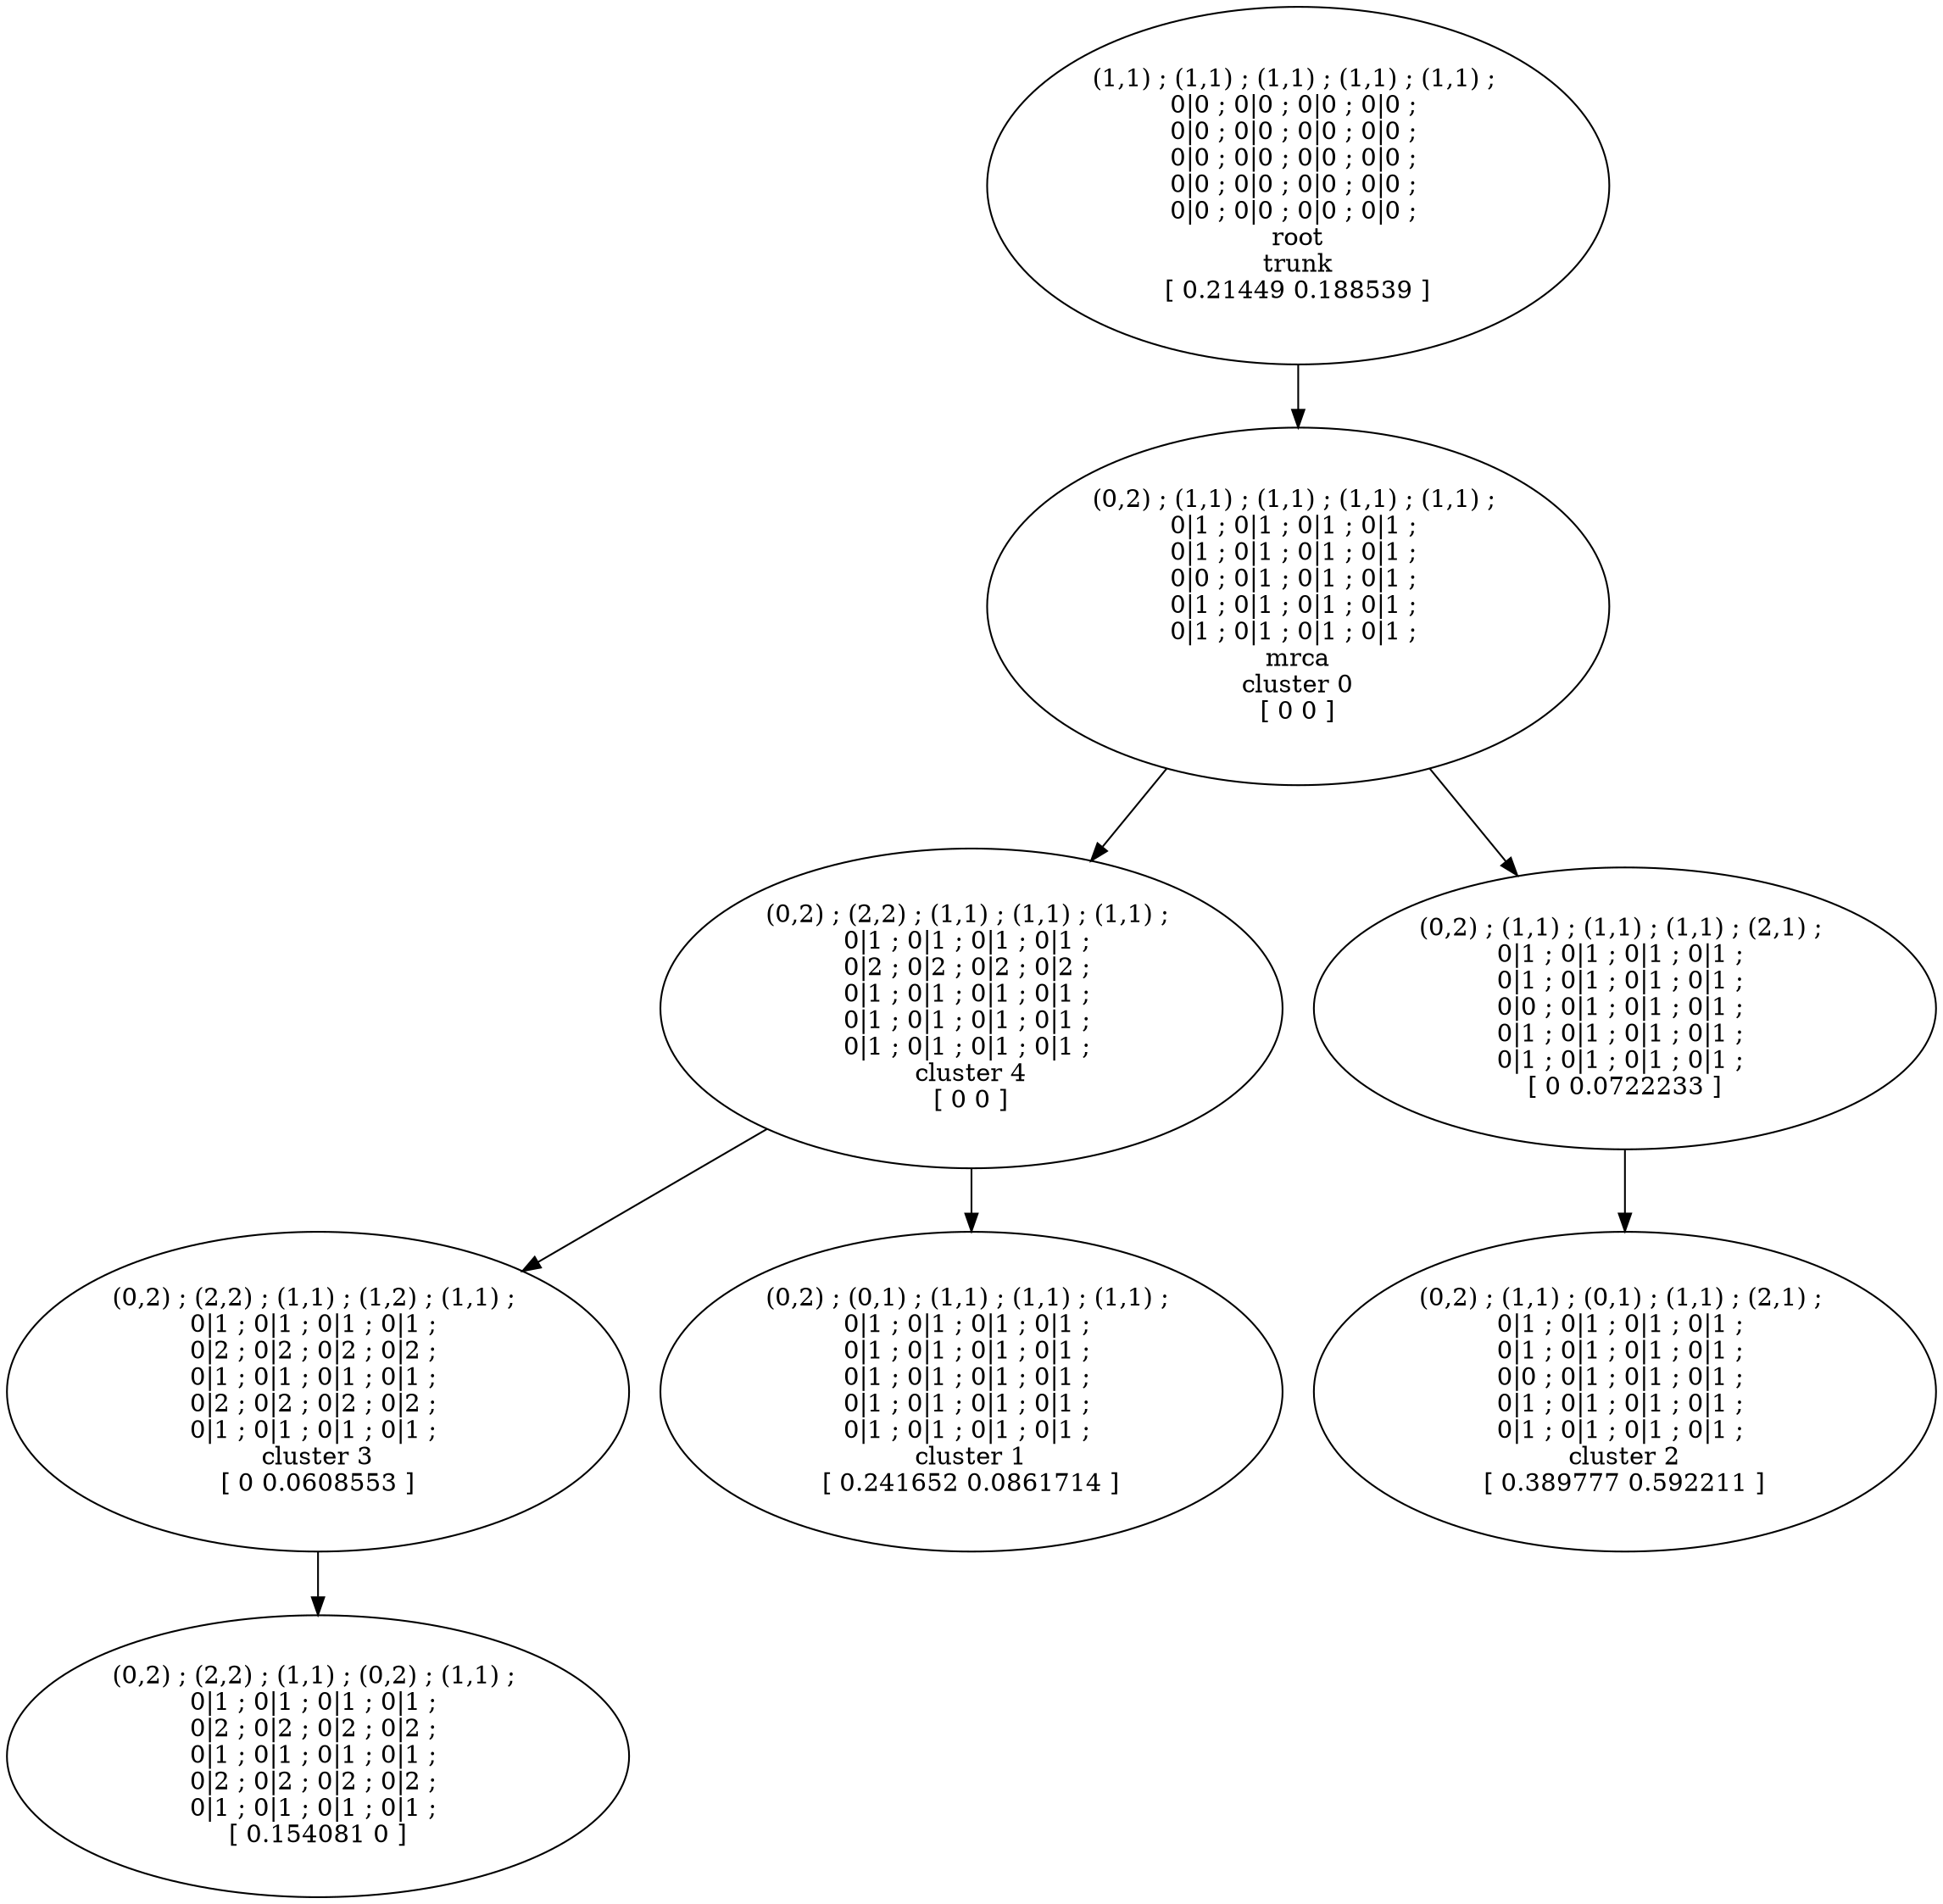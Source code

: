 digraph T {
	8 [label="(1,1) ; (1,1) ; (1,1) ; (1,1) ; (1,1) ; \n0|0 ; 0|0 ; 0|0 ; 0|0 ; \n0|0 ; 0|0 ; 0|0 ; 0|0 ; \n0|0 ; 0|0 ; 0|0 ; 0|0 ; \n0|0 ; 0|0 ; 0|0 ; 0|0 ; \n0|0 ; 0|0 ; 0|0 ; 0|0 ; \nroot\ntrunk\n[ 0.21449 0.188539 ]"]
	7 [label="(0,2) ; (2,2) ; (1,1) ; (1,2) ; (1,1) ; \n0|1 ; 0|1 ; 0|1 ; 0|1 ; \n0|2 ; 0|2 ; 0|2 ; 0|2 ; \n0|1 ; 0|1 ; 0|1 ; 0|1 ; \n0|2 ; 0|2 ; 0|2 ; 0|2 ; \n0|1 ; 0|1 ; 0|1 ; 0|1 ; \ncluster 3\n[ 0 0.0608553 ]"]
	6 [label="(0,2) ; (2,2) ; (1,1) ; (1,1) ; (1,1) ; \n0|1 ; 0|1 ; 0|1 ; 0|1 ; \n0|2 ; 0|2 ; 0|2 ; 0|2 ; \n0|1 ; 0|1 ; 0|1 ; 0|1 ; \n0|1 ; 0|1 ; 0|1 ; 0|1 ; \n0|1 ; 0|1 ; 0|1 ; 0|1 ; \ncluster 4\n[ 0 0 ]"]
	5 [label="(0,2) ; (2,2) ; (1,1) ; (0,2) ; (1,1) ; \n0|1 ; 0|1 ; 0|1 ; 0|1 ; \n0|2 ; 0|2 ; 0|2 ; 0|2 ; \n0|1 ; 0|1 ; 0|1 ; 0|1 ; \n0|2 ; 0|2 ; 0|2 ; 0|2 ; \n0|1 ; 0|1 ; 0|1 ; 0|1 ; \n[ 0.154081 0 ]"]
	4 [label="(0,2) ; (1,1) ; (1,1) ; (1,1) ; (2,1) ; \n0|1 ; 0|1 ; 0|1 ; 0|1 ; \n0|1 ; 0|1 ; 0|1 ; 0|1 ; \n0|0 ; 0|1 ; 0|1 ; 0|1 ; \n0|1 ; 0|1 ; 0|1 ; 0|1 ; \n0|1 ; 0|1 ; 0|1 ; 0|1 ; \n[ 0 0.0722233 ]"]
	3 [label="(0,2) ; (1,1) ; (1,1) ; (1,1) ; (1,1) ; \n0|1 ; 0|1 ; 0|1 ; 0|1 ; \n0|1 ; 0|1 ; 0|1 ; 0|1 ; \n0|0 ; 0|1 ; 0|1 ; 0|1 ; \n0|1 ; 0|1 ; 0|1 ; 0|1 ; \n0|1 ; 0|1 ; 0|1 ; 0|1 ; \nmrca\ncluster 0\n[ 0 0 ]"]
	1 [label="(0,2) ; (1,1) ; (0,1) ; (1,1) ; (2,1) ; \n0|1 ; 0|1 ; 0|1 ; 0|1 ; \n0|1 ; 0|1 ; 0|1 ; 0|1 ; \n0|0 ; 0|1 ; 0|1 ; 0|1 ; \n0|1 ; 0|1 ; 0|1 ; 0|1 ; \n0|1 ; 0|1 ; 0|1 ; 0|1 ; \ncluster 2\n[ 0.389777 0.592211 ]"]
	0 [label="(0,2) ; (0,1) ; (1,1) ; (1,1) ; (1,1) ; \n0|1 ; 0|1 ; 0|1 ; 0|1 ; \n0|1 ; 0|1 ; 0|1 ; 0|1 ; \n0|1 ; 0|1 ; 0|1 ; 0|1 ; \n0|1 ; 0|1 ; 0|1 ; 0|1 ; \n0|1 ; 0|1 ; 0|1 ; 0|1 ; \ncluster 1\n[ 0.241652 0.0861714 ]"]
8 -> 3
7 -> 5
6 -> 7
6 -> 0
4 -> 1
3 -> 4
3 -> 6
}
